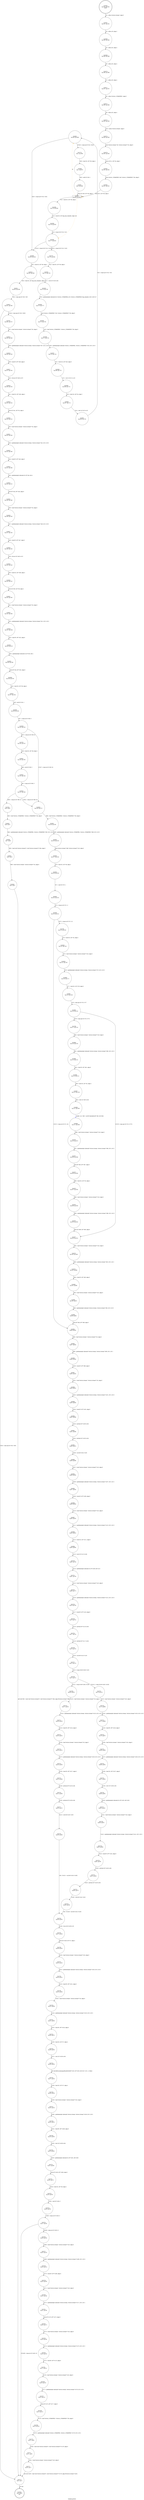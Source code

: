 digraph channel_process {
label="channel_process"
16564 [label="N16564\n(rp:3, ep:0)\nexit", shape="doublecircle"]
16565 [label="N16565\n(rp:192, ep:192)\nentry", shape="doublecircle"]
16565 -> 16567 [label="%3 = alloca %struct.stream*, align 8"]
16567 [label="N16567\n(rp:191, ep:191)", shape="circle"]
16567 -> 16568 [label="%4 = alloca i16, align 2"]
16568 [label="N16568\n(rp:190, ep:190)", shape="circle"]
16568 -> 16569 [label="%5 = alloca i32, align 4"]
16569 [label="N16569\n(rp:189, ep:189)", shape="circle"]
16569 -> 16570 [label="%6 = alloca i32, align 4"]
16570 [label="N16570\n(rp:188, ep:188)", shape="circle"]
16570 -> 16571 [label="%7 = alloca i32, align 4"]
16571 [label="N16571\n(rp:187, ep:187)", shape="circle"]
16571 -> 16572 [label="%8 = alloca %struct._VCHANNEL*, align 8"]
16572 [label="N16572\n(rp:186, ep:186)", shape="circle"]
16572 -> 16573 [label="%9 = alloca i32, align 4"]
16573 [label="N16573\n(rp:185, ep:185)", shape="circle"]
16573 -> 16574 [label="%10 = alloca %struct.stream*, align 8"]
16574 [label="N16574\n(rp:184, ep:184)", shape="circle"]
16574 -> 16576 [label="store %struct.stream* %0, %struct.stream** %3, align 8"]
16576 [label="N16576\n(rp:183, ep:183)", shape="circle"]
16576 -> 16582 [label="store i16 %1, i16* %4, align 2"]
16582 [label="N16582\n(rp:182, ep:182)", shape="circle"]
16582 -> 16585 [label="store %struct._VCHANNEL* null, %struct._VCHANNEL** %8, align 8"]
16585 [label="N16585\n(rp:181, ep:181)", shape="circle"]
16585 -> 16587 [label="store i32 0, i32* %9, align 4"]
16587 [label="N16587\n(rp:180, ep:165)", shape="box"]
16587 -> 16588 [label="%12 = load i32, i32* %9, align 4"]
16587 -> 16587 [label="@", style="dashed", color="orange"]
16587 -> 16602 [label="@", style="dashed", color="orange"]
16587 -> 16590 [label="@", style="dashed", color="orange"]
16588 [label="N16588\n(rp:179, ep:164)", shape="circle"]
16588 -> 16589 [label="%13 = load i32, i32* @g_num_channels, align 4"]
16589 [label="N16589\n(rp:178, ep:163)", shape="circle"]
16589 -> 16590 [label="%14 = icmp ult i32 %12, %13"]
16590 [label="N16590\n(rp:177, ep:162)", shape="circle"]
16590 -> 16776 [label="[%14 = icmp ult i32 %12, %13]"]
16590 -> 16609 [label="[!(%14 = icmp ult i32 %12, %13)]"]
16592 [label="N16592\n(rp:175, ep:179)", shape="circle"]
16592 -> 16593 [label="%17 = zext i32 %16 to i64"]
16593 [label="N16593\n(rp:174, ep:178)", shape="circle"]
16593 -> 16594 [label="%18 = getelementptr inbounds [6 x %struct._VCHANNEL], [6 x %struct._VCHANNEL]* @g_channels, i64 0, i64 %17"]
16594 [label="N16594\n(rp:173, ep:177)", shape="circle"]
16594 -> 16595 [label="store %struct._VCHANNEL* %18, %struct._VCHANNEL** %8, align 8"]
16595 [label="N16595\n(rp:172, ep:176)", shape="circle"]
16595 -> 16596 [label="%19 = load %struct._VCHANNEL*, %struct._VCHANNEL** %8, align 8"]
16596 [label="N16596\n(rp:171, ep:175)", shape="circle"]
16596 -> 16597 [label="%20 = getelementptr inbounds %struct._VCHANNEL, %struct._VCHANNEL* %19, i32 0, i32 0"]
16597 [label="N16597\n(rp:170, ep:174)", shape="circle"]
16597 -> 16598 [label="%21 = load i16, i16* %20, align 8"]
16598 [label="N16598\n(rp:169, ep:173)", shape="circle"]
16598 -> 16599 [label="%22 = zext i16 %21 to i32"]
16599 [label="N16599\n(rp:168, ep:172)", shape="circle"]
16599 -> 16600 [label="%23 = load i16, i16* %4, align 2"]
16600 [label="N16600\n(rp:167, ep:171)", shape="circle"]
16600 -> 16601 [label="%24 = zext i16 %23 to i32"]
16601 [label="N16601\n(rp:166, ep:170)", shape="circle"]
16601 -> 16602 [label="%25 = icmp eq i32 %22, %24"]
16602 [label="N16602\n(rp:165, ep:169)", shape="circle"]
16602 -> 16779 [label="[!(%25 = icmp eq i32 %22, %24)]"]
16602 -> 16609 [label="[%25 = icmp eq i32 %22, %24]"]
16606 [label="N16606\n(rp:1, ep:167)", shape="circle"]
16606 -> 16607 [label="%30 = add i32 %29, 1"]
16607 [label="N16607\n(rp:0, ep:166)", shape="circle"]
16607 -> 16587 [label="store i32 %30, i32* %9, align 4"]
16609 [label="N16609\n(rp:164, ep:161)", shape="circle"]
16609 -> 16610 [label="%32 = load i32, i32* %9, align 4"]
16610 [label="N16610\n(rp:163, ep:160)", shape="circle"]
16610 -> 16611 [label="%33 = load i32, i32* @g_num_channels, align 4"]
16611 [label="N16611\n(rp:162, ep:159)", shape="circle"]
16611 -> 16612 [label="%34 = icmp uge i32 %32, %33"]
16612 [label="N16612\n(rp:161, ep:158)", shape="circle"]
16612 -> 16781 [label="[!(%34 = icmp uge i32 %32, %33)]"]
16612 -> 16775 [label="[%34 = icmp uge i32 %32, %33]"]
16615 [label="N16615\n(rp:159, ep:156)", shape="circle"]
16615 -> 16616 [label="%38 = getelementptr inbounds %struct.stream, %struct.stream* %37, i32 0, i32 0"]
16616 [label="N16616\n(rp:158, ep:155)", shape="circle"]
16616 -> 16617 [label="%39 = load i8*, i8** %38, align 8"]
16617 [label="N16617\n(rp:157, ep:154)", shape="circle"]
16617 -> 16618 [label="%40 = bitcast i8* %39 to i32*"]
16618 [label="N16618\n(rp:156, ep:153)", shape="circle"]
16618 -> 16619 [label="%41 = load i32, i32* %40, align 4"]
16619 [label="N16619\n(rp:155, ep:152)", shape="circle"]
16619 -> 16620 [label="store i32 %41, i32* %5, align 4"]
16620 [label="N16620\n(rp:154, ep:151)", shape="circle"]
16620 -> 16621 [label="%42 = load %struct.stream*, %struct.stream** %3, align 8"]
16621 [label="N16621\n(rp:153, ep:150)", shape="circle"]
16621 -> 16622 [label="%43 = getelementptr inbounds %struct.stream, %struct.stream* %42, i32 0, i32 0"]
16622 [label="N16622\n(rp:152, ep:149)", shape="circle"]
16622 -> 16623 [label="%44 = load i8*, i8** %43, align 8"]
16623 [label="N16623\n(rp:151, ep:148)", shape="circle"]
16623 -> 16624 [label="%45 = getelementptr inbounds i8, i8* %44, i64 4"]
16624 [label="N16624\n(rp:150, ep:147)", shape="circle"]
16624 -> 16625 [label="store i8* %45, i8** %43, align 8"]
16625 [label="N16625\n(rp:149, ep:146)", shape="circle"]
16625 -> 16626 [label="%46 = load %struct.stream*, %struct.stream** %3, align 8"]
16626 [label="N16626\n(rp:148, ep:145)", shape="circle"]
16626 -> 16627 [label="%47 = getelementptr inbounds %struct.stream, %struct.stream* %46, i32 0, i32 0"]
16627 [label="N16627\n(rp:147, ep:144)", shape="circle"]
16627 -> 16628 [label="%48 = load i8*, i8** %47, align 8"]
16628 [label="N16628\n(rp:146, ep:143)", shape="circle"]
16628 -> 16629 [label="%49 = bitcast i8* %48 to i32*"]
16629 [label="N16629\n(rp:145, ep:142)", shape="circle"]
16629 -> 16630 [label="%50 = load i32, i32* %49, align 4"]
16630 [label="N16630\n(rp:144, ep:141)", shape="circle"]
16630 -> 16631 [label="store i32 %50, i32* %6, align 4"]
16631 [label="N16631\n(rp:143, ep:140)", shape="circle"]
16631 -> 16632 [label="%51 = load %struct.stream*, %struct.stream** %3, align 8"]
16632 [label="N16632\n(rp:142, ep:139)", shape="circle"]
16632 -> 16633 [label="%52 = getelementptr inbounds %struct.stream, %struct.stream* %51, i32 0, i32 0"]
16633 [label="N16633\n(rp:141, ep:138)", shape="circle"]
16633 -> 16634 [label="%53 = load i8*, i8** %52, align 8"]
16634 [label="N16634\n(rp:140, ep:137)", shape="circle"]
16634 -> 16635 [label="%54 = getelementptr inbounds i8, i8* %53, i64 4"]
16635 [label="N16635\n(rp:139, ep:136)", shape="circle"]
16635 -> 16636 [label="store i8* %54, i8** %52, align 8"]
16636 [label="N16636\n(rp:138, ep:135)", shape="circle"]
16636 -> 16637 [label="%55 = load i32, i32* %6, align 4"]
16637 [label="N16637\n(rp:137, ep:134)", shape="circle"]
16637 -> 16638 [label="%56 = and i32 %55, 1"]
16638 [label="N16638\n(rp:136, ep:133)", shape="circle"]
16638 -> 16639 [label="%57 = icmp ne i32 %56, 0"]
16639 [label="N16639\n(rp:135, ep:132)", shape="circle"]
16639 -> 16782 [label="[%57 = icmp ne i32 %56, 0]"]
16639 -> 16650 [label="[!(%57 = icmp ne i32 %56, 0)]"]
16641 [label="N16641\n(rp:133, ep:130)", shape="circle"]
16641 -> 16642 [label="%60 = and i32 %59, 2"]
16642 [label="N16642\n(rp:132, ep:129)", shape="circle"]
16642 -> 16643 [label="%61 = icmp ne i32 %60, 0"]
16643 [label="N16643\n(rp:131, ep:128)", shape="circle"]
16643 -> 16784 [label="[%61 = icmp ne i32 %60, 0]"]
16643 -> 16650 [label="[!(%61 = icmp ne i32 %60, 0)]"]
16645 [label="N16645\n(rp:8, ep:5)", shape="circle"]
16645 -> 16646 [label="%64 = getelementptr inbounds %struct._VCHANNEL, %struct._VCHANNEL* %63, i32 0, i32 4"]
16646 [label="N16646\n(rp:7, ep:4)", shape="circle"]
16646 -> 16647 [label="%65 = load void (%struct.stream*)*, void (%struct.stream*)** %64, align 8"]
16647 [label="N16647\n(rp:6, ep:3)", shape="circle"]
16647 -> 16648 [label="%66 = load %struct.stream*, %struct.stream** %3, align 8"]
16648 [label="N16648\n(rp:5, ep:2)", shape="circle"]
16648 -> 16775 [label="call void %65 = load void (%struct.stream*)*, void (%struct.stream*)** %64, align 8(%struct.stream* %66)"]
16650 [label="N16650\n(rp:130, ep:127)", shape="circle"]
16650 -> 16651 [label="%68 = load %struct._VCHANNEL*, %struct._VCHANNEL** %8, align 8"]
16651 [label="N16651\n(rp:129, ep:126)", shape="circle"]
16651 -> 16652 [label="%69 = getelementptr inbounds %struct._VCHANNEL, %struct._VCHANNEL* %68, i32 0, i32 3"]
16652 [label="N16652\n(rp:128, ep:125)", shape="circle"]
16652 -> 16653 [label="store %struct.stream* %69, %struct.stream** %10, align 8"]
16653 [label="N16653\n(rp:127, ep:124)", shape="circle"]
16653 -> 16654 [label="%70 = load i32, i32* %6, align 4"]
16654 [label="N16654\n(rp:126, ep:123)", shape="circle"]
16654 -> 16655 [label="%71 = and i32 %70, 1"]
16655 [label="N16655\n(rp:125, ep:122)", shape="circle"]
16655 -> 16656 [label="%72 = icmp ne i32 %71, 0"]
16656 [label="N16656\n(rp:124, ep:121)", shape="circle"]
16656 -> 16786 [label="[%72 = icmp ne i32 %71, 0]"]
16656 -> 16684 [label="[!(%72 = icmp ne i32 %71, 0)]"]
16658 [label="N16658\n(rp:122, ep:119)", shape="circle"]
16658 -> 16659 [label="%75 = load %struct.stream*, %struct.stream** %10, align 8"]
16659 [label="N16659\n(rp:121, ep:118)", shape="circle"]
16659 -> 16660 [label="%76 = getelementptr inbounds %struct.stream, %struct.stream* %75, i32 0, i32 3"]
16660 [label="N16660\n(rp:120, ep:117)", shape="circle"]
16660 -> 16661 [label="%77 = load i32, i32* %76, align 8"]
16661 [label="N16661\n(rp:119, ep:116)", shape="circle"]
16661 -> 16662 [label="%78 = icmp ugt i32 %74, %77"]
16662 [label="N16662\n(rp:118, ep:115)", shape="circle"]
16662 -> 16788 [label="[%78 = icmp ugt i32 %74, %77]"]
16662 -> 16677 [label="[!(%78 = icmp ugt i32 %74, %77)]"]
16664 [label="N16664\n(rp:116, ep:113)", shape="circle"]
16664 -> 16665 [label="%81 = getelementptr inbounds %struct.stream, %struct.stream* %80, i32 0, i32 2"]
16665 [label="N16665\n(rp:115, ep:112)", shape="circle"]
16665 -> 16666 [label="%82 = load i8*, i8** %81, align 8"]
16666 [label="N16666\n(rp:114, ep:111)", shape="circle"]
16666 -> 16667 [label="%83 = load i32, i32* %5, align 4"]
16667 [label="N16667\n(rp:113, ep:110)", shape="circle"]
16667 -> 16668 [label="%84 = zext i32 %83 to i64"]
16668 [label="N16668\n(rp:112, ep:109)", shape="circle"]
16668 -> 16669 [label="xrealloc --@-- %85 = call i8* @xrealloc(i8* %82, i64 %84)", style="dashed", color="blue"]
16669 [label="N16669\n(rp:111, ep:108)", shape="circle"]
16669 -> 16670 [label="%86 = load %struct.stream*, %struct.stream** %10, align 8"]
16670 [label="N16670\n(rp:110, ep:107)", shape="circle"]
16670 -> 16671 [label="%87 = getelementptr inbounds %struct.stream, %struct.stream* %86, i32 0, i32 2"]
16671 [label="N16671\n(rp:109, ep:106)", shape="circle"]
16671 -> 16672 [label="store i8* %85, i8** %87, align 8"]
16672 [label="N16672\n(rp:108, ep:105)", shape="circle"]
16672 -> 16673 [label="%88 = load i32, i32* %5, align 4"]
16673 [label="N16673\n(rp:107, ep:104)", shape="circle"]
16673 -> 16674 [label="%89 = load %struct.stream*, %struct.stream** %10, align 8"]
16674 [label="N16674\n(rp:106, ep:103)", shape="circle"]
16674 -> 16675 [label="%90 = getelementptr inbounds %struct.stream, %struct.stream* %89, i32 0, i32 3"]
16675 [label="N16675\n(rp:105, ep:102)", shape="circle"]
16675 -> 16677 [label="store i32 %88, i32* %90, align 8"]
16677 [label="N16677\n(rp:104, ep:101)", shape="circle"]
16677 -> 16678 [label="%92 = load %struct.stream*, %struct.stream** %10, align 8"]
16678 [label="N16678\n(rp:103, ep:100)", shape="circle"]
16678 -> 16679 [label="%93 = getelementptr inbounds %struct.stream, %struct.stream* %92, i32 0, i32 2"]
16679 [label="N16679\n(rp:102, ep:99)", shape="circle"]
16679 -> 16680 [label="%94 = load i8*, i8** %93, align 8"]
16680 [label="N16680\n(rp:101, ep:98)", shape="circle"]
16680 -> 16681 [label="%95 = load %struct.stream*, %struct.stream** %10, align 8"]
16681 [label="N16681\n(rp:100, ep:97)", shape="circle"]
16681 -> 16682 [label="%96 = getelementptr inbounds %struct.stream, %struct.stream* %95, i32 0, i32 0"]
16682 [label="N16682\n(rp:99, ep:96)", shape="circle"]
16682 -> 16684 [label="store i8* %94, i8** %96, align 8"]
16684 [label="N16684\n(rp:98, ep:95)", shape="circle"]
16684 -> 16685 [label="%98 = load %struct.stream*, %struct.stream** %3, align 8"]
16685 [label="N16685\n(rp:97, ep:94)", shape="circle"]
16685 -> 16686 [label="%99 = getelementptr inbounds %struct.stream, %struct.stream* %98, i32 0, i32 1"]
16686 [label="N16686\n(rp:96, ep:93)", shape="circle"]
16686 -> 16687 [label="%100 = load i8*, i8** %99, align 8"]
16687 [label="N16687\n(rp:95, ep:92)", shape="circle"]
16687 -> 16688 [label="%101 = load %struct.stream*, %struct.stream** %3, align 8"]
16688 [label="N16688\n(rp:94, ep:91)", shape="circle"]
16688 -> 16689 [label="%102 = getelementptr inbounds %struct.stream, %struct.stream* %101, i32 0, i32 0"]
16689 [label="N16689\n(rp:93, ep:90)", shape="circle"]
16689 -> 16690 [label="%103 = load i8*, i8** %102, align 8"]
16690 [label="N16690\n(rp:92, ep:89)", shape="circle"]
16690 -> 16691 [label="%104 = ptrtoint i8* %100 to i64"]
16691 [label="N16691\n(rp:91, ep:88)", shape="circle"]
16691 -> 16692 [label="%105 = ptrtoint i8* %103 to i64"]
16692 [label="N16692\n(rp:90, ep:87)", shape="circle"]
16692 -> 16693 [label="%106 = sub i64 %104, %105"]
16693 [label="N16693\n(rp:89, ep:86)", shape="circle"]
16693 -> 16694 [label="%107 = load %struct.stream*, %struct.stream** %10, align 8"]
16694 [label="N16694\n(rp:88, ep:85)", shape="circle"]
16694 -> 16695 [label="%108 = getelementptr inbounds %struct.stream, %struct.stream* %107, i32 0, i32 2"]
16695 [label="N16695\n(rp:87, ep:84)", shape="circle"]
16695 -> 16696 [label="%109 = load i8*, i8** %108, align 8"]
16696 [label="N16696\n(rp:86, ep:83)", shape="circle"]
16696 -> 16697 [label="%110 = load %struct.stream*, %struct.stream** %10, align 8"]
16697 [label="N16697\n(rp:85, ep:82)", shape="circle"]
16697 -> 16698 [label="%111 = getelementptr inbounds %struct.stream, %struct.stream* %110, i32 0, i32 3"]
16698 [label="N16698\n(rp:84, ep:81)", shape="circle"]
16698 -> 16699 [label="%112 = load i32, i32* %111, align 8"]
16699 [label="N16699\n(rp:83, ep:80)", shape="circle"]
16699 -> 16700 [label="%113 = zext i32 %112 to i64"]
16700 [label="N16700\n(rp:82, ep:79)", shape="circle"]
16700 -> 16701 [label="%114 = getelementptr inbounds i8, i8* %109, i64 %113"]
16701 [label="N16701\n(rp:81, ep:78)", shape="circle"]
16701 -> 16702 [label="%115 = load %struct.stream*, %struct.stream** %10, align 8"]
16702 [label="N16702\n(rp:80, ep:77)", shape="circle"]
16702 -> 16703 [label="%116 = getelementptr inbounds %struct.stream, %struct.stream* %115, i32 0, i32 0"]
16703 [label="N16703\n(rp:79, ep:76)", shape="circle"]
16703 -> 16704 [label="%117 = load i8*, i8** %116, align 8"]
16704 [label="N16704\n(rp:78, ep:75)", shape="circle"]
16704 -> 16705 [label="%118 = ptrtoint i8* %114 to i64"]
16705 [label="N16705\n(rp:77, ep:74)", shape="circle"]
16705 -> 16706 [label="%119 = ptrtoint i8* %117 to i64"]
16706 [label="N16706\n(rp:76, ep:73)", shape="circle"]
16706 -> 16707 [label="%120 = sub i64 %118, %119"]
16707 [label="N16707\n(rp:75, ep:72)", shape="circle"]
16707 -> 16708 [label="%121 = icmp slt i64 %106, %120"]
16708 [label="N16708\n(rp:74, ep:71)", shape="circle"]
16708 -> 16790 [label="[%121 = icmp slt i64 %106, %120]"]
16708 -> 16791 [label="[!(%121 = icmp slt i64 %106, %120)]"]
16710 [label="N16710\n(rp:57, ep:54)", shape="circle"]
16710 -> 16711 [label="%124 = getelementptr inbounds %struct.stream, %struct.stream* %123, i32 0, i32 1"]
16711 [label="N16711\n(rp:56, ep:53)", shape="circle"]
16711 -> 16712 [label="%125 = load i8*, i8** %124, align 8"]
16712 [label="N16712\n(rp:55, ep:52)", shape="circle"]
16712 -> 16713 [label="%126 = load %struct.stream*, %struct.stream** %3, align 8"]
16713 [label="N16713\n(rp:54, ep:51)", shape="circle"]
16713 -> 16714 [label="%127 = getelementptr inbounds %struct.stream, %struct.stream* %126, i32 0, i32 0"]
16714 [label="N16714\n(rp:53, ep:50)", shape="circle"]
16714 -> 16715 [label="%128 = load i8*, i8** %127, align 8"]
16715 [label="N16715\n(rp:52, ep:49)", shape="circle"]
16715 -> 16716 [label="%129 = ptrtoint i8* %125 to i64"]
16716 [label="N16716\n(rp:51, ep:48)", shape="circle"]
16716 -> 16717 [label="%130 = ptrtoint i8* %128 to i64"]
16717 [label="N16717\n(rp:50, ep:47)", shape="circle"]
16717 -> 16718 [label="%131 = sub i64 %129, %130"]
16718 [label="N16718\n(rp:49, ep:46)", shape="circle"]
16718 -> 16734 [label="148 = [%131 = sub i64 %129, %130]"]
16720 [label="N16720\n(rp:72, ep:69)", shape="circle"]
16720 -> 16721 [label="%134 = getelementptr inbounds %struct.stream, %struct.stream* %133, i32 0, i32 2"]
16721 [label="N16721\n(rp:71, ep:68)", shape="circle"]
16721 -> 16722 [label="%135 = load i8*, i8** %134, align 8"]
16722 [label="N16722\n(rp:70, ep:67)", shape="circle"]
16722 -> 16723 [label="%136 = load %struct.stream*, %struct.stream** %10, align 8"]
16723 [label="N16723\n(rp:69, ep:66)", shape="circle"]
16723 -> 16724 [label="%137 = getelementptr inbounds %struct.stream, %struct.stream* %136, i32 0, i32 3"]
16724 [label="N16724\n(rp:68, ep:65)", shape="circle"]
16724 -> 16725 [label="%138 = load i32, i32* %137, align 8"]
16725 [label="N16725\n(rp:67, ep:64)", shape="circle"]
16725 -> 16726 [label="%139 = zext i32 %138 to i64"]
16726 [label="N16726\n(rp:66, ep:63)", shape="circle"]
16726 -> 16727 [label="%140 = getelementptr inbounds i8, i8* %135, i64 %139"]
16727 [label="N16727\n(rp:65, ep:62)", shape="circle"]
16727 -> 16728 [label="%141 = load %struct.stream*, %struct.stream** %10, align 8"]
16728 [label="N16728\n(rp:64, ep:61)", shape="circle"]
16728 -> 16729 [label="%142 = getelementptr inbounds %struct.stream, %struct.stream* %141, i32 0, i32 0"]
16729 [label="N16729\n(rp:63, ep:60)", shape="circle"]
16729 -> 16730 [label="%143 = load i8*, i8** %142, align 8"]
16730 [label="N16730\n(rp:62, ep:59)", shape="circle"]
16730 -> 16731 [label="%144 = ptrtoint i8* %140 to i64"]
16731 [label="N16731\n(rp:61, ep:58)", shape="circle"]
16731 -> 16732 [label="%145 = ptrtoint i8* %143 to i64"]
16732 [label="N16732\n(rp:60, ep:57)", shape="circle"]
16732 -> 16733 [label="%146 = sub i64 %144, %145"]
16733 [label="N16733\n(rp:59, ep:56)", shape="circle"]
16733 -> 16734 [label="148 = [%146 = sub i64 %144, %145]"]
16734 [label="N16734\n(rp:48, ep:45)", shape="circle"]
16734 -> 16735 [label="%149 = trunc i64 %148 to i32"]
16735 [label="N16735\n(rp:47, ep:44)", shape="circle"]
16735 -> 16736 [label="store i32 %149, i32* %7, align 4"]
16736 [label="N16736\n(rp:46, ep:43)", shape="circle"]
16736 -> 16737 [label="%150 = load %struct.stream*, %struct.stream** %10, align 8"]
16737 [label="N16737\n(rp:45, ep:42)", shape="circle"]
16737 -> 16738 [label="%151 = getelementptr inbounds %struct.stream, %struct.stream* %150, i32 0, i32 0"]
16738 [label="N16738\n(rp:44, ep:41)", shape="circle"]
16738 -> 16739 [label="%152 = load i8*, i8** %151, align 8"]
16739 [label="N16739\n(rp:43, ep:40)", shape="circle"]
16739 -> 16740 [label="%153 = load %struct.stream*, %struct.stream** %3, align 8"]
16740 [label="N16740\n(rp:42, ep:39)", shape="circle"]
16740 -> 16741 [label="%154 = getelementptr inbounds %struct.stream, %struct.stream* %153, i32 0, i32 0"]
16741 [label="N16741\n(rp:41, ep:38)", shape="circle"]
16741 -> 16742 [label="%155 = load i8*, i8** %154, align 8"]
16742 [label="N16742\n(rp:40, ep:37)", shape="circle"]
16742 -> 16743 [label="%156 = load i32, i32* %7, align 4"]
16743 [label="N16743\n(rp:39, ep:36)", shape="circle"]
16743 -> 16744 [label="%157 = zext i32 %156 to i64"]
16744 [label="N16744\n(rp:38, ep:35)", shape="circle"]
16744 -> 16745 [label="call void @llvm.memcpy.p0i8.p0i8.i64(i8* %152, i8* %155, i64 %157, i32 1, i1 false)"]
16745 [label="N16745\n(rp:37, ep:34)", shape="circle"]
16745 -> 16746 [label="%158 = load i32, i32* %7, align 4"]
16746 [label="N16746\n(rp:36, ep:33)", shape="circle"]
16746 -> 16747 [label="%159 = load %struct.stream*, %struct.stream** %10, align 8"]
16747 [label="N16747\n(rp:35, ep:32)", shape="circle"]
16747 -> 16748 [label="%160 = getelementptr inbounds %struct.stream, %struct.stream* %159, i32 0, i32 0"]
16748 [label="N16748\n(rp:34, ep:31)", shape="circle"]
16748 -> 16749 [label="%161 = load i8*, i8** %160, align 8"]
16749 [label="N16749\n(rp:33, ep:30)", shape="circle"]
16749 -> 16750 [label="%162 = zext i32 %158 to i64"]
16750 [label="N16750\n(rp:32, ep:29)", shape="circle"]
16750 -> 16751 [label="%163 = getelementptr inbounds i8, i8* %161, i64 %162"]
16751 [label="N16751\n(rp:31, ep:28)", shape="circle"]
16751 -> 16752 [label="store i8* %163, i8** %160, align 8"]
16752 [label="N16752\n(rp:30, ep:27)", shape="circle"]
16752 -> 16753 [label="%164 = load i32, i32* %6, align 4"]
16753 [label="N16753\n(rp:29, ep:26)", shape="circle"]
16753 -> 16754 [label="%165 = and i32 %164, 2"]
16754 [label="N16754\n(rp:28, ep:25)", shape="circle"]
16754 -> 16755 [label="%166 = icmp ne i32 %165, 0"]
16755 [label="N16755\n(rp:27, ep:24)", shape="circle"]
16755 -> 16794 [label="[%166 = icmp ne i32 %165, 0]"]
16755 -> 16775 [label="[!(%166 = icmp ne i32 %165, 0)]"]
16757 [label="N16757\n(rp:25, ep:22)", shape="circle"]
16757 -> 16758 [label="%169 = getelementptr inbounds %struct.stream, %struct.stream* %168, i32 0, i32 0"]
16758 [label="N16758\n(rp:24, ep:21)", shape="circle"]
16758 -> 16759 [label="%170 = load i8*, i8** %169, align 8"]
16759 [label="N16759\n(rp:23, ep:20)", shape="circle"]
16759 -> 16760 [label="%171 = load %struct.stream*, %struct.stream** %10, align 8"]
16760 [label="N16760\n(rp:22, ep:19)", shape="circle"]
16760 -> 16761 [label="%172 = getelementptr inbounds %struct.stream, %struct.stream* %171, i32 0, i32 1"]
16761 [label="N16761\n(rp:21, ep:18)", shape="circle"]
16761 -> 16762 [label="store i8* %170, i8** %172, align 8"]
16762 [label="N16762\n(rp:20, ep:17)", shape="circle"]
16762 -> 16763 [label="%173 = load %struct.stream*, %struct.stream** %10, align 8"]
16763 [label="N16763\n(rp:19, ep:16)", shape="circle"]
16763 -> 16764 [label="%174 = getelementptr inbounds %struct.stream, %struct.stream* %173, i32 0, i32 2"]
16764 [label="N16764\n(rp:18, ep:15)", shape="circle"]
16764 -> 16765 [label="%175 = load i8*, i8** %174, align 8"]
16765 [label="N16765\n(rp:17, ep:14)", shape="circle"]
16765 -> 16766 [label="%176 = load %struct.stream*, %struct.stream** %10, align 8"]
16766 [label="N16766\n(rp:16, ep:13)", shape="circle"]
16766 -> 16767 [label="%177 = getelementptr inbounds %struct.stream, %struct.stream* %176, i32 0, i32 0"]
16767 [label="N16767\n(rp:15, ep:12)", shape="circle"]
16767 -> 16768 [label="store i8* %175, i8** %177, align 8"]
16768 [label="N16768\n(rp:14, ep:11)", shape="circle"]
16768 -> 16769 [label="%178 = load %struct._VCHANNEL*, %struct._VCHANNEL** %8, align 8"]
16769 [label="N16769\n(rp:13, ep:10)", shape="circle"]
16769 -> 16770 [label="%179 = getelementptr inbounds %struct._VCHANNEL, %struct._VCHANNEL* %178, i32 0, i32 4"]
16770 [label="N16770\n(rp:12, ep:9)", shape="circle"]
16770 -> 16771 [label="%180 = load void (%struct.stream*)*, void (%struct.stream*)** %179, align 8"]
16771 [label="N16771\n(rp:11, ep:8)", shape="circle"]
16771 -> 16772 [label="%181 = load %struct.stream*, %struct.stream** %10, align 8"]
16772 [label="N16772\n(rp:10, ep:7)", shape="circle"]
16772 -> 16775 [label="call void %180 = load void (%struct.stream*)*, void (%struct.stream*)** %179, align 8(%struct.stream* %181)"]
16775 [label="N16775\n(rp:4, ep:1)", shape="circle"]
16775 -> 16564 [label="ret void"]
16776 [label="N16776\n(rp:176, ep:180)", shape="circle"]
16776 -> 16592 [label="%16 = load i32, i32* %9, align 4"]
16779 [label="N16779\n(rp:2, ep:168)", shape="circle"]
16779 -> 16606 [label="%29 = load i32, i32* %9, align 4"]
16781 [label="N16781\n(rp:160, ep:157)", shape="circle"]
16781 -> 16615 [label="%37 = load %struct.stream*, %struct.stream** %3, align 8"]
16782 [label="N16782\n(rp:134, ep:131)", shape="circle"]
16782 -> 16641 [label="%59 = load i32, i32* %6, align 4"]
16784 [label="N16784\n(rp:9, ep:6)", shape="circle"]
16784 -> 16645 [label="%63 = load %struct._VCHANNEL*, %struct._VCHANNEL** %8, align 8"]
16786 [label="N16786\n(rp:123, ep:120)", shape="circle"]
16786 -> 16658 [label="%74 = load i32, i32* %5, align 4"]
16788 [label="N16788\n(rp:117, ep:114)", shape="circle"]
16788 -> 16664 [label="%80 = load %struct.stream*, %struct.stream** %10, align 8"]
16790 [label="N16790\n(rp:58, ep:55)", shape="circle"]
16790 -> 16710 [label="%123 = load %struct.stream*, %struct.stream** %3, align 8"]
16791 [label="N16791\n(rp:73, ep:70)", shape="circle"]
16791 -> 16720 [label="%133 = load %struct.stream*, %struct.stream** %10, align 8"]
16794 [label="N16794\n(rp:26, ep:23)", shape="circle"]
16794 -> 16757 [label="%168 = load %struct.stream*, %struct.stream** %10, align 8"]
}
